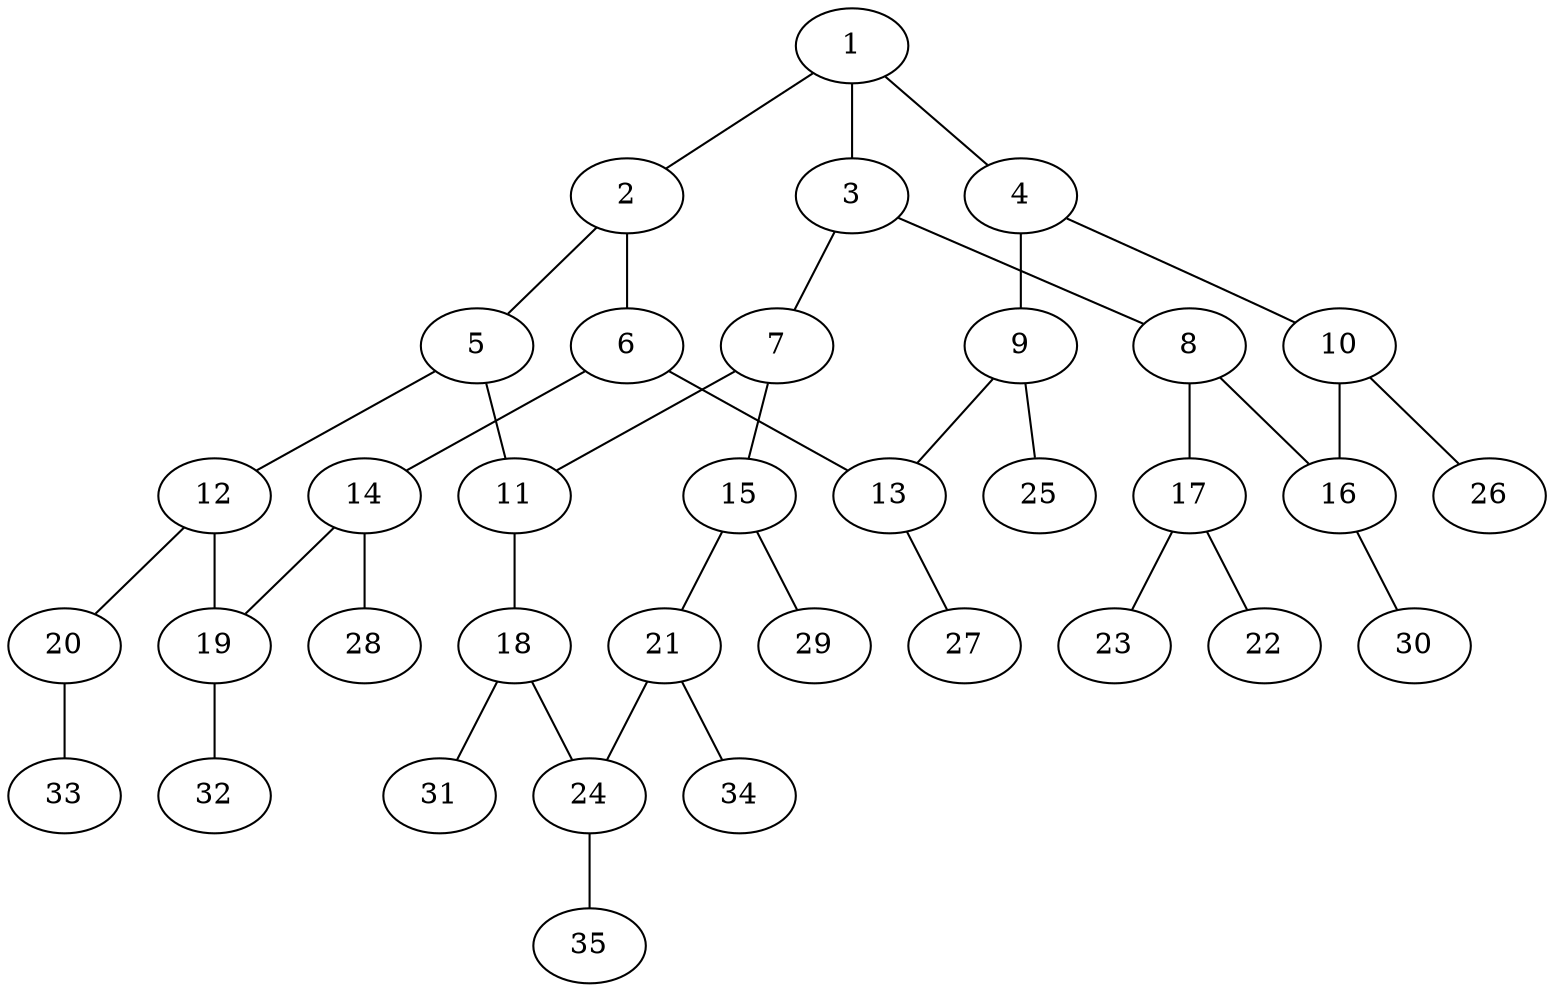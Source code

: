 graph molecule_400 {
	1	 [chem=C];
	2	 [chem=C];
	1 -- 2	 [valence=1];
	3	 [chem=C];
	1 -- 3	 [valence=2];
	4	 [chem=C];
	1 -- 4	 [valence=1];
	5	 [chem=C];
	2 -- 5	 [valence=1];
	6	 [chem=C];
	2 -- 6	 [valence=2];
	7	 [chem=C];
	3 -- 7	 [valence=1];
	8	 [chem=C];
	3 -- 8	 [valence=1];
	9	 [chem=C];
	4 -- 9	 [valence=1];
	10	 [chem=C];
	4 -- 10	 [valence=2];
	11	 [chem=C];
	5 -- 11	 [valence=1];
	12	 [chem=C];
	5 -- 12	 [valence=2];
	13	 [chem=C];
	6 -- 13	 [valence=1];
	14	 [chem=C];
	6 -- 14	 [valence=1];
	7 -- 11	 [valence=2];
	15	 [chem=C];
	7 -- 15	 [valence=1];
	16	 [chem=C];
	8 -- 16	 [valence=2];
	17	 [chem=N];
	8 -- 17	 [valence=1];
	9 -- 13	 [valence=2];
	25	 [chem=H];
	9 -- 25	 [valence=1];
	10 -- 16	 [valence=1];
	26	 [chem=H];
	10 -- 26	 [valence=1];
	18	 [chem=C];
	11 -- 18	 [valence=1];
	19	 [chem=C];
	12 -- 19	 [valence=1];
	20	 [chem=O];
	12 -- 20	 [valence=1];
	27	 [chem=H];
	13 -- 27	 [valence=1];
	14 -- 19	 [valence=2];
	28	 [chem=H];
	14 -- 28	 [valence=1];
	21	 [chem=C];
	15 -- 21	 [valence=2];
	29	 [chem=H];
	15 -- 29	 [valence=1];
	30	 [chem=H];
	16 -- 30	 [valence=1];
	22	 [chem=O];
	17 -- 22	 [valence=2];
	23	 [chem=O];
	17 -- 23	 [valence=1];
	24	 [chem=C];
	18 -- 24	 [valence=2];
	31	 [chem=H];
	18 -- 31	 [valence=1];
	32	 [chem=H];
	19 -- 32	 [valence=1];
	33	 [chem=H];
	20 -- 33	 [valence=1];
	21 -- 24	 [valence=1];
	34	 [chem=H];
	21 -- 34	 [valence=1];
	35	 [chem=H];
	24 -- 35	 [valence=1];
}
